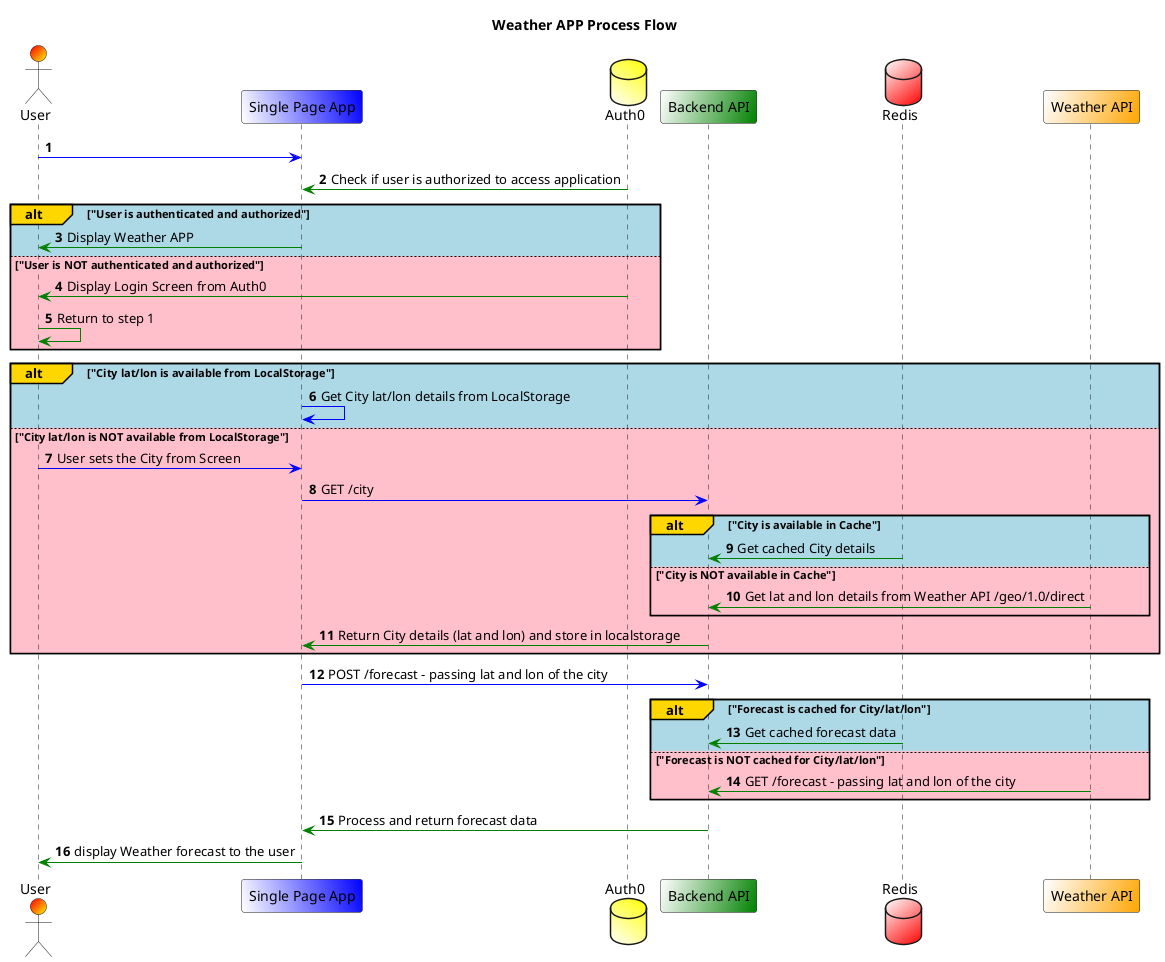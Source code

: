 @startuml

autonumber

title "Weather APP Process Flow"

actor User as User #Red/Yellow
participant "Single Page App" as SPA #white\Blue
database "Auth0" as Auth0 #white\yellow
participant "Backend API" as Back #white/green
database "Redis" as Redis #white/red
participant "Weather API" as Weather #white/orange

User -[#blue]> SPA

SPA <[#green]- Auth0: Check if user is authorized to access application

alt#gold #LightBlue "User is authenticated and authorized"
    User <[#green]- SPA : Display Weather APP
else #Pink "User is NOT authenticated and authorized"
    User <[#green]- Auth0: Display Login Screen from Auth0
    User -[#green]> User: Return to step 1
end alt

alt#gold #LightBlue "City lat/lon is available from LocalStorage"
    SPA -[#blue]> SPA : Get City lat/lon details from LocalStorage
else #Pink "City lat/lon is NOT available from LocalStorage"
    User -[#blue]> SPA: User sets the City from Screen

    SPA -[#blue]> Back : GET /city

    alt#gold #LightBlue "City is available in Cache"
        Back <[#green]- Redis : Get cached City details
    else #Pink "City is NOT available in Cache"
        Back <[#green]- Weather : Get lat and lon details from Weather API /geo/1.0/direct
    end alt

    SPA <[#green]- Back : Return City details (lat and lon) and store in localstorage
end alt

SPA -[#blue]> Back : POST /forecast - passing lat and lon of the city

alt#gold #LightBlue "Forecast is cached for City/lat/lon"
    Back <[#green]- Redis : Get cached forecast data
else #Pink "Forecast is NOT cached for City/lat/lon"
    Back <[#green]- Weather: GET /forecast - passing lat and lon of the city
end alt
SPA <[#green]- Back: Process and return forecast data

User <[#green]- SPA: display Weather forecast to the user

@enduml